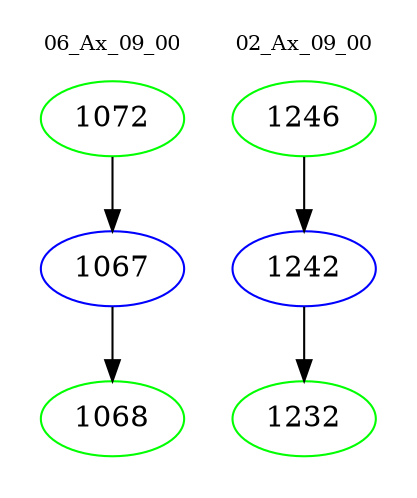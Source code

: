 digraph{
subgraph cluster_0 {
color = white
label = "06_Ax_09_00";
fontsize=10;
T0_1072 [label="1072", color="green"]
T0_1072 -> T0_1067 [color="black"]
T0_1067 [label="1067", color="blue"]
T0_1067 -> T0_1068 [color="black"]
T0_1068 [label="1068", color="green"]
}
subgraph cluster_1 {
color = white
label = "02_Ax_09_00";
fontsize=10;
T1_1246 [label="1246", color="green"]
T1_1246 -> T1_1242 [color="black"]
T1_1242 [label="1242", color="blue"]
T1_1242 -> T1_1232 [color="black"]
T1_1232 [label="1232", color="green"]
}
}
